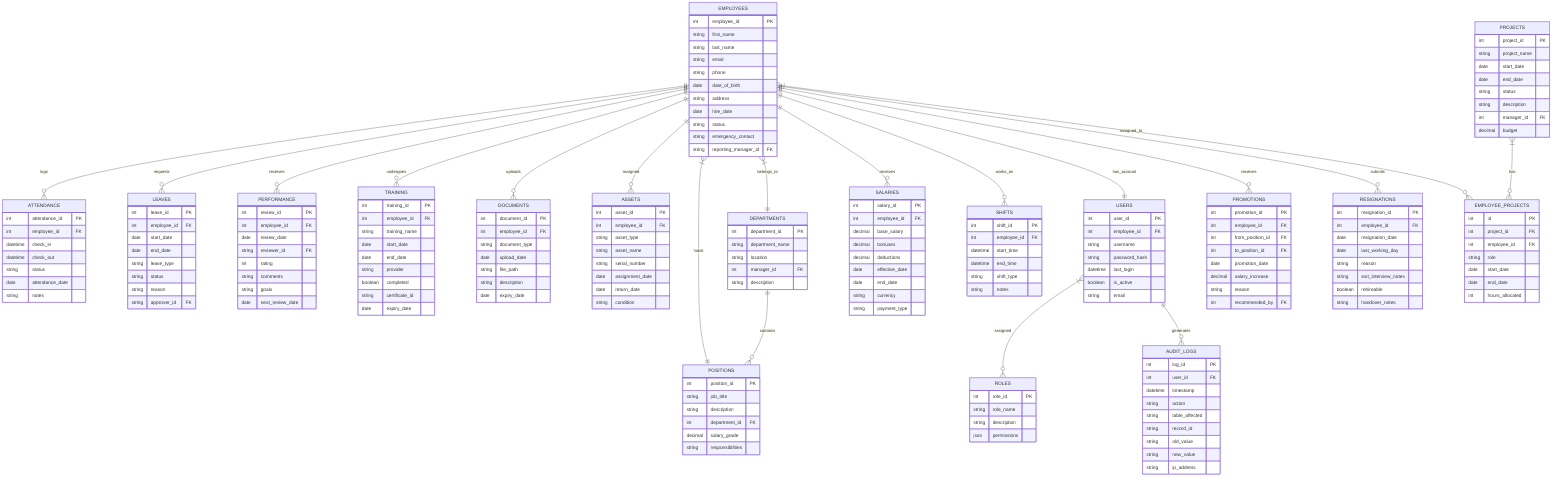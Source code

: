 erDiagram
    EMPLOYEES ||--o{ ATTENDANCE : logs
    EMPLOYEES ||--o{ LEAVES : requests
    EMPLOYEES ||--o{ PERFORMANCE : receives
    EMPLOYEES ||--o{ TRAINING : undergoes
    EMPLOYEES ||--o{ DOCUMENTS : uploads
    EMPLOYEES ||--o{ ASSETS : assigned
    EMPLOYEES }|--|| POSITIONS : holds
    EMPLOYEES }|--|| DEPARTMENTS : belongs_to
    EMPLOYEES ||--o{ SALARIES : receives
    EMPLOYEES ||--o{ SHIFTS : works_on
    EMPLOYEES ||--|| USERS : has_account
    EMPLOYEES ||--o{ PROMOTIONS : receives
    EMPLOYEES ||--o{ RESIGNATIONS : submits

    DEPARTMENTS ||--o{ POSITIONS : contains

    PROJECTS }|--o{ EMPLOYEE_PROJECTS : has
    EMPLOYEES }|--o{ EMPLOYEE_PROJECTS : assigned_to

    USERS }|--o{ ROLES : assigned
    USERS ||--o{ AUDIT_LOGS : generates

    EMPLOYEES {
        int employee_id PK
        string first_name
        string last_name
        string email
        string phone
        date date_of_birth
        string address
        date hire_date
        string status
        string emergency_contact
        string reporting_manager_id FK
    }

    DEPARTMENTS {
        int department_id PK
        string department_name
        string location
        int manager_id FK
        string description
    }

    POSITIONS {
        int position_id PK
        string job_title
        string description
        int department_id FK
        decimal salary_grade
        string responsibilities
    }

    SALARIES {
        int salary_id PK
        int employee_id FK
        decimal base_salary
        decimal bonuses
        decimal deductions
        date effective_date
        date end_date
        string currency
        string payment_type
    }

    ATTENDANCE {
        int attendance_id PK
        int employee_id FK
        datetime check_in
        datetime check_out
        string status
        date attendance_date
        string notes
    }

    LEAVES {
        int leave_id PK
        int employee_id FK
        date start_date
        date end_date
        string leave_type
        string status
        string reason
        string approver_id FK
    }

    PERFORMANCE {
        int review_id PK
        int employee_id FK
        date review_date
        string reviewer_id FK
        int rating
        string comments
        string goals
        date next_review_date
    }

    TRAINING {
        int training_id PK
        int employee_id FK
        string training_name
        date start_date
        date end_date
        string provider
        boolean completed
        string certificate_id
        date expiry_date
    }

    PROJECTS {
        int project_id PK
        string project_name
        date start_date
        date end_date
        string status
        string description
        int manager_id FK
        decimal budget
    }

    EMPLOYEE_PROJECTS {
        int id PK
        int project_id FK
        int employee_id FK
        string role
        date start_date
        date end_date
        int hours_allocated
    }

    DOCUMENTS {
        int document_id PK
        int employee_id FK
        string document_type
        date upload_date
        string file_path
        string description
        date expiry_date
    }

    USERS {
        int user_id PK
        int employee_id FK
        string username
        string password_hash
        datetime last_login
        boolean is_active
        string email
    }

    AUDIT_LOGS {
        int log_id PK
        int user_id FK
        datetime timestamp
        string action
        string table_affected
        string record_id
        string old_value
        string new_value
        string ip_address
    }

    ROLES {
        int role_id PK
        string role_name
        string description
        json permissions
    }

    SHIFTS {
        int shift_id PK
        int employee_id FK
        datetime start_time
        datetime end_time
        string shift_type
        string notes
    }

    ASSETS {
        int asset_id PK
        int employee_id FK
        string asset_type
        string asset_name
        string serial_number
        date assignment_date
        date return_date
        string condition
    }

    PROMOTIONS {
        int promotion_id PK
        int employee_id FK
        int from_position_id FK
        int to_position_id FK
        date promotion_date
        decimal salary_increase
        string reason
        int recommended_by FK
    }

    RESIGNATIONS {
        int resignation_id PK
        int employee_id FK
        date resignation_date
        date last_working_day
        string reason
        string exit_interview_notes
        boolean rehireable
        string handover_notes
    }